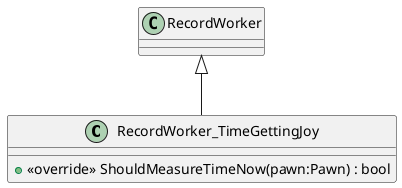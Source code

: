 @startuml
class RecordWorker_TimeGettingJoy {
    + <<override>> ShouldMeasureTimeNow(pawn:Pawn) : bool
}
RecordWorker <|-- RecordWorker_TimeGettingJoy
@enduml
